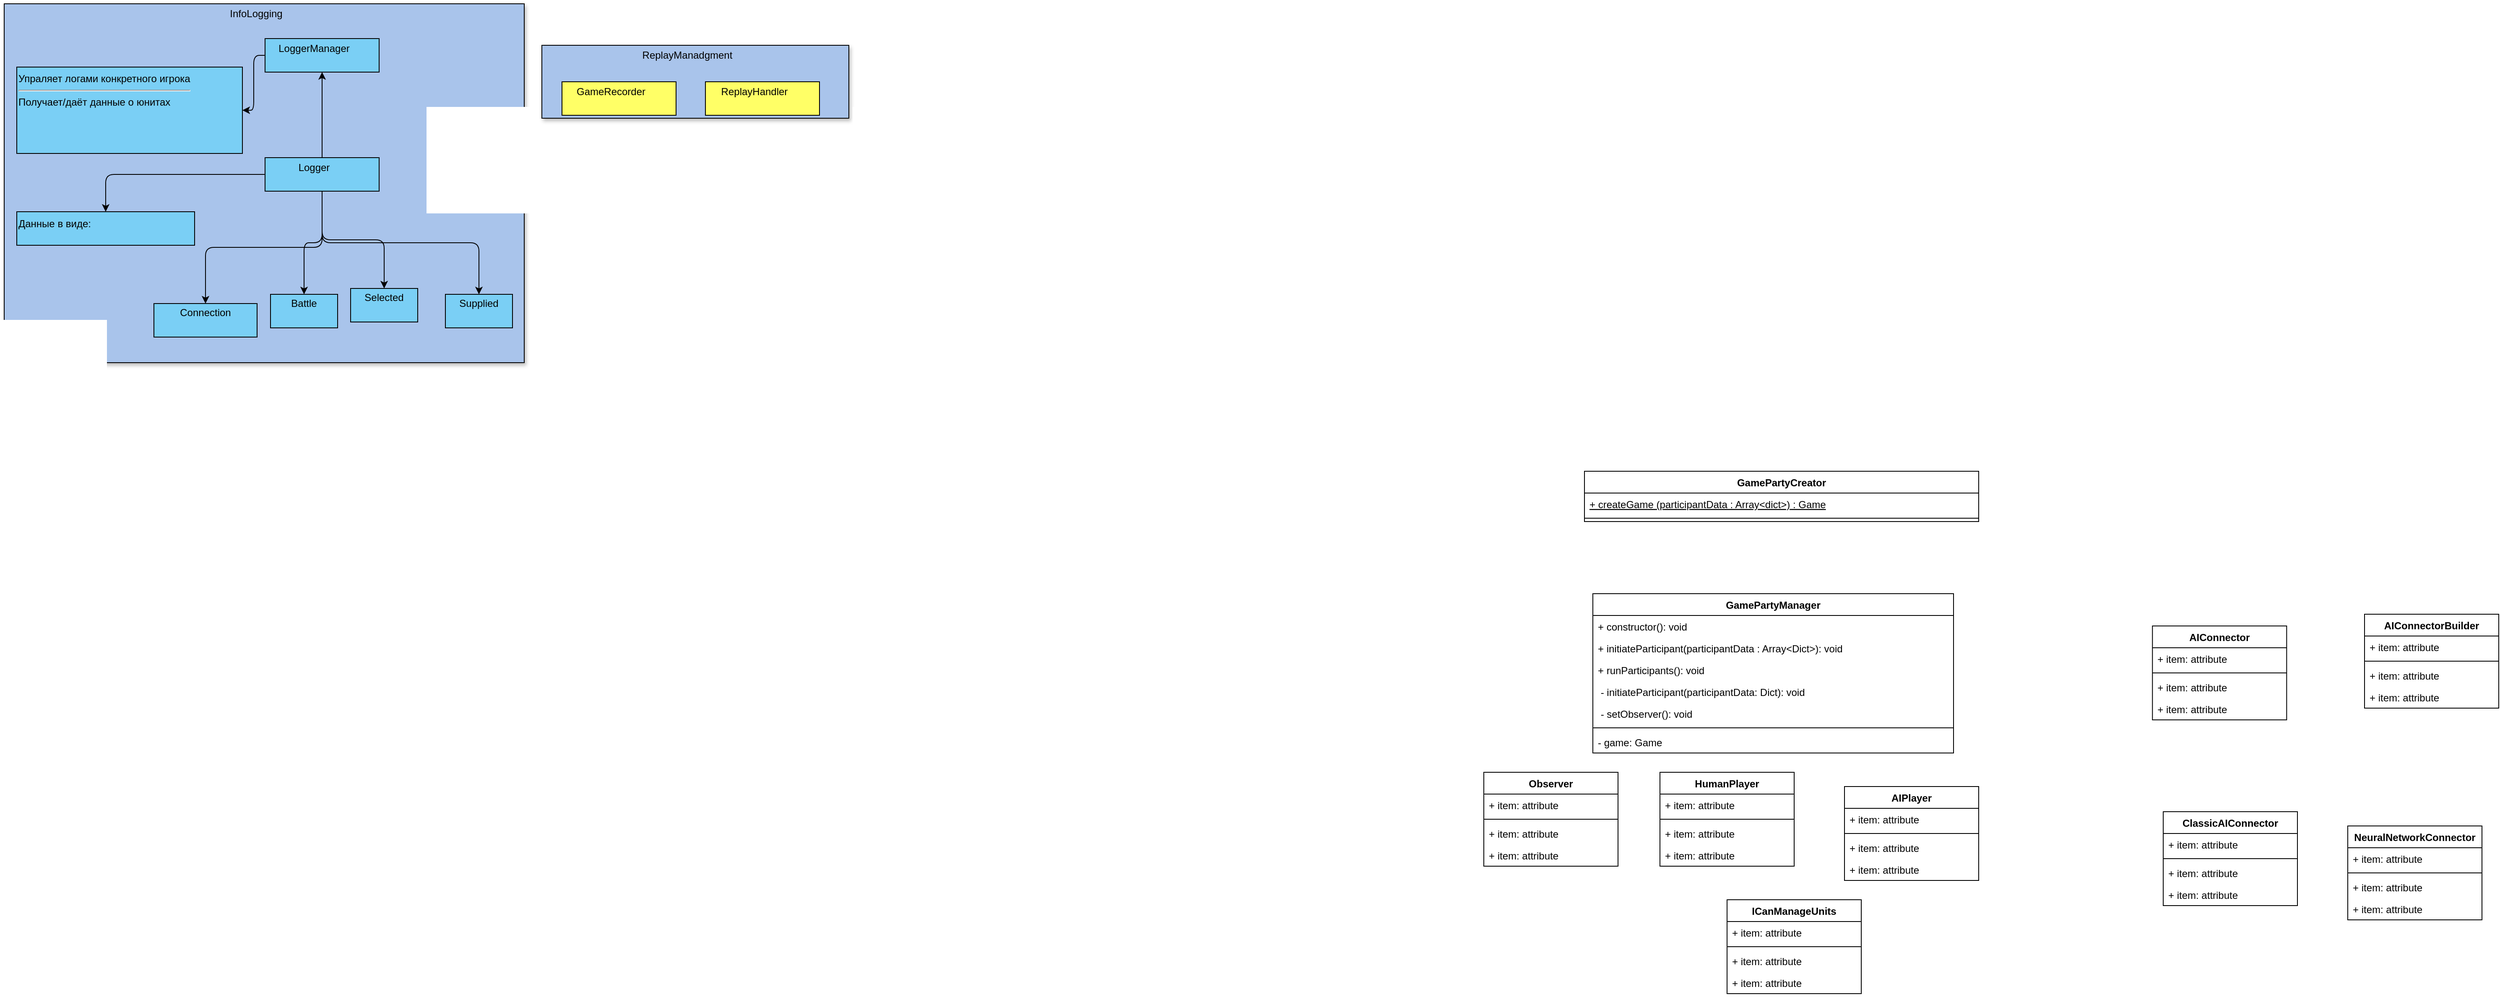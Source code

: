 <mxfile version="11.0.7" type="github"><diagram name="Page-1" id="9f46799a-70d6-7492-0946-bef42562c5a5"><mxGraphModel dx="3001" dy="1296" grid="1" gridSize="10" guides="1" tooltips="1" connect="1" arrows="1" fold="1" page="1" pageScale="1" pageWidth="1100" pageHeight="850" background="#ffffff" math="0" shadow="0"><root><mxCell id="0"/><mxCell id="1" parent="0"/><mxCell id="78961159f06e98e8-123" style="edgeStyle=orthogonalEdgeStyle;html=1;labelBackgroundColor=none;startFill=0;startSize=8;endArrow=open;endFill=0;endSize=16;fontFamily=Verdana;fontSize=12;dashed=1;" parent="1" edge="1"><mxGeometry relative="1" as="geometry"><Array as="points"><mxPoint x="190" y="380"/><mxPoint x="430" y="380"/></Array><mxPoint x="190" y="310" as="sourcePoint"/></mxGeometry></mxCell><mxCell id="78961159f06e98e8-124" style="edgeStyle=orthogonalEdgeStyle;html=1;labelBackgroundColor=none;startFill=0;startSize=8;endArrow=diamondThin;endFill=0;endSize=16;fontFamily=Verdana;fontSize=12;" parent="1" edge="1"><mxGeometry relative="1" as="geometry"><Array as="points"><mxPoint x="140" y="430"/><mxPoint x="390" y="430"/></Array><mxPoint x="140" y="310" as="sourcePoint"/></mxGeometry></mxCell><mxCell id="GxARcT4QltZQLotuAdDU-1" value="GamePartyCreator" style="swimlane;fontStyle=1;align=center;verticalAlign=top;childLayout=stackLayout;horizontal=1;startSize=26;horizontalStack=0;resizeParent=1;resizeParentMax=0;resizeLast=0;collapsible=1;marginBottom=0;" parent="1" vertex="1"><mxGeometry x="140" y="499" width="470" height="60" as="geometry"/></mxCell><mxCell id="IXayS0xVg0_hbD9dgsfg-48" value="+ createGame (participantData : Array&lt;dict&gt;) : Game" style="text;strokeColor=none;fillColor=none;align=left;verticalAlign=top;spacingLeft=4;spacingRight=4;overflow=hidden;rotatable=0;points=[[0,0.5],[1,0.5]];portConstraint=eastwest;fontStyle=4" parent="GxARcT4QltZQLotuAdDU-1" vertex="1"><mxGeometry y="26" width="470" height="26" as="geometry"/></mxCell><mxCell id="GxARcT4QltZQLotuAdDU-3" value="" style="line;strokeWidth=1;fillColor=none;align=left;verticalAlign=middle;spacingTop=-1;spacingLeft=3;spacingRight=3;rotatable=0;labelPosition=right;points=[];portConstraint=eastwest;" parent="GxARcT4QltZQLotuAdDU-1" vertex="1"><mxGeometry y="52" width="470" height="8" as="geometry"/></mxCell><UserObject label="ReplayManadgment" vpId="gYg2QjaAsIQicQBq" modelVpId="QYg2QjaAsIQicQBr" id="IXayS0xVg0_hbD9dgsfg-2"><stereotypes><Stereotype name="component"/></stereotypes><mxCell style="shape=Component;fillColor=#A9C4EB;verticalAlign=top;spacingTop=-2;spacingRight=19;shadow=1;" parent="1" vertex="1"><mxGeometry x="-1103" y="-9" width="366" height="87" as="geometry"/></mxCell></UserObject><UserObject label="ReplayHandler" vpId="QYg2QjaAsIQicQBs" modelVpId="QYg2QjaAsIQicQBt" id="IXayS0xVg0_hbD9dgsfg-3"><stereotypes><Stereotype name="component"/></stereotypes><mxCell style="shape=Component;fillColor=#FFFF66;verticalAlign=top;spacingTop=-2;spacingRight=19" parent="IXayS0xVg0_hbD9dgsfg-2" vertex="1"><mxGeometry x="195" y="43.5" width="136" height="40" as="geometry"/></mxCell></UserObject><UserObject label="GameRecorder" vpId="QYg2QjaAsIQicQBu" modelVpId="QYg2QjaAsIQicQBv" id="IXayS0xVg0_hbD9dgsfg-4"><stereotypes><Stereotype name="component"/></stereotypes><mxCell style="shape=Component;fillColor=#FFFF66;verticalAlign=top;spacingTop=-2;spacingRight=19" parent="IXayS0xVg0_hbD9dgsfg-2" vertex="1"><mxGeometry x="24" y="43.5" width="136" height="40" as="geometry"/></mxCell></UserObject><UserObject label="InfoLogging" vpId="QYg2QjaAsIQicQBw" modelVpId="QYg2QjaAsIQicQBx" id="IXayS0xVg0_hbD9dgsfg-5"><stereotypes><Stereotype name="component"/></stereotypes><mxCell style="shape=Component;fillColor=#A9C4EB;verticalAlign=top;spacingTop=-2;spacingRight=19;shadow=1;" parent="1" vertex="1"><mxGeometry x="-1744" y="-58.5" width="620" height="428" as="geometry"/></mxCell></UserObject><UserObject label="LoggerManager" vpId="QYg2QjaAsIQicQBy" modelVpId="QYg2QjaAsIQicQBz" id="IXayS0xVg0_hbD9dgsfg-6"><stereotypes><Stereotype name="component"/></stereotypes><mxCell style="shape=Component;fillColor=#7ACFF5;verticalAlign=top;spacingTop=-2;spacingRight=19" parent="IXayS0xVg0_hbD9dgsfg-5" vertex="1"><mxGeometry x="311" y="41.5" width="136" height="40" as="geometry"/></mxCell></UserObject><UserObject label="Logger" vpId="QYg2QjaAsIQicQB0" modelVpId="QYg2QjaAsIQicQB1" id="IXayS0xVg0_hbD9dgsfg-7"><stereotypes><Stereotype name="component"/></stereotypes><mxCell style="shape=Component;fillColor=#7ACFF5;verticalAlign=top;spacingTop=-2;spacingRight=19" parent="IXayS0xVg0_hbD9dgsfg-5" vertex="1"><mxGeometry x="311" y="183.5" width="136" height="40" as="geometry"/></mxCell></UserObject><UserObject label="Connection" vpId="QYg2QjaAsIQicQB2" modelVpId="QYg2QjaAsIQicQB3" id="IXayS0xVg0_hbD9dgsfg-8"><mxCell style="shape=InstanceSpecification;fillColor=#7ACFF5;verticalAlign=top;spacingTop=-3" parent="IXayS0xVg0_hbD9dgsfg-5" vertex="1"><mxGeometry x="178.5" y="357.5" width="123" height="40" as="geometry"/></mxCell></UserObject><UserObject label="" vpId="QYg2QjaAsIQicQB4" modelVpId="wYg2QjaAsIQicQB5" id="IXayS0xVg0_hbD9dgsfg-9"><mxCell style="shape=Dependency;exitX=0.5;exitY=1;exitDx=0;exitDy=0;edgeStyle=orthogonalEdgeStyle;" parent="IXayS0xVg0_hbD9dgsfg-5" source="IXayS0xVg0_hbD9dgsfg-7" target="IXayS0xVg0_hbD9dgsfg-8" edge="1"><mxGeometry relative="1" as="geometry"><mxPoint x="-782" y="78" as="edgeLabelOffset"/></mxGeometry></mxCell></UserObject><UserObject label="Selected" vpId="wYg2QjaAsIQicQB6" modelVpId="wYg2QjaAsIQicQB7" id="IXayS0xVg0_hbD9dgsfg-10"><mxCell style="shape=InstanceSpecification;fillColor=#7ACFF5;verticalAlign=top;spacingTop=-3" parent="IXayS0xVg0_hbD9dgsfg-5" vertex="1"><mxGeometry x="413" y="339.5" width="80" height="40" as="geometry"/></mxCell></UserObject><UserObject label="" vpId="wYg2QjaAsIQicQB8" modelVpId="wYg2QjaAsIQicQB9" id="IXayS0xVg0_hbD9dgsfg-11"><mxCell style="shape=Dependency;exitX=0.5;exitY=1;exitDx=0;exitDy=0;edgeStyle=orthogonalEdgeStyle;" parent="IXayS0xVg0_hbD9dgsfg-5" source="IXayS0xVg0_hbD9dgsfg-7" target="IXayS0xVg0_hbD9dgsfg-10" edge="1"><mxGeometry relative="1" as="geometry"><mxPoint x="-672" y="71" as="edgeLabelOffset"/></mxGeometry></mxCell></UserObject><UserObject label="Supplied" vpId="wYg2QjaAsIQicQB." modelVpId="wYg2QjaAsIQicQB_" id="IXayS0xVg0_hbD9dgsfg-12"><mxCell style="shape=InstanceSpecification;fillColor=#7ACFF5;verticalAlign=top;spacingTop=-3" parent="IXayS0xVg0_hbD9dgsfg-5" vertex="1"><mxGeometry x="526" y="346.5" width="80" height="40" as="geometry"/></mxCell></UserObject><UserObject label="" vpId="wYg2QjaAsIQicQCA" modelVpId="wYg2QjaAsIQicQCB" id="IXayS0xVg0_hbD9dgsfg-13"><mxCell style="shape=Dependency;exitX=0.5;exitY=1;exitDx=0;exitDy=0;edgeStyle=orthogonalEdgeStyle;" parent="IXayS0xVg0_hbD9dgsfg-5" source="IXayS0xVg0_hbD9dgsfg-7" target="IXayS0xVg0_hbD9dgsfg-12" edge="1"><mxGeometry relative="1" as="geometry"><mxPoint x="-614" y="73" as="edgeLabelOffset"/></mxGeometry></mxCell></UserObject><UserObject label="Battle" vpId="wYg2QjaAsIQicQCC" modelVpId="wYg2QjaAsIQicQCD" id="IXayS0xVg0_hbD9dgsfg-14"><mxCell style="shape=InstanceSpecification;fillColor=#7ACFF5;verticalAlign=top;spacingTop=-3" parent="IXayS0xVg0_hbD9dgsfg-5" vertex="1"><mxGeometry x="317.5" y="346.5" width="80" height="40" as="geometry"/></mxCell></UserObject><UserObject label="" vpId="wYg2QjaAsIQicQCE" modelVpId="wYg2QjaAsIQicQCF" id="IXayS0xVg0_hbD9dgsfg-15"><mxCell style="shape=Dependency;exitX=0.5;exitY=1;exitDx=0;exitDy=0;edgeStyle=orthogonalEdgeStyle;" parent="IXayS0xVg0_hbD9dgsfg-5" source="IXayS0xVg0_hbD9dgsfg-7" target="IXayS0xVg0_hbD9dgsfg-14" edge="1"><mxGeometry relative="1" as="geometry"><mxPoint x="-722" y="73" as="edgeLabelOffset"/></mxGeometry></mxCell></UserObject><UserObject label="Упраляет логами конкретного игрока&lt;hr&gt;Получает/даёт данные о юнитах" vpId="wYg2QjaAsIQicQCG" modelVpId="wYg2QjaAsIQicQCH" id="IXayS0xVg0_hbD9dgsfg-16"><mxCell style="shape=Note;fillColor=#7ACFF5;html=1;align=left;verticalAlign=top" parent="IXayS0xVg0_hbD9dgsfg-5" vertex="1"><mxGeometry x="15" y="75.5" width="269" height="103" as="geometry"/></mxCell></UserObject><UserObject label="" vpId="wYg2QjaAsIQicQCI" modelVpId="wYg2QjaAsIQicQCJ" id="IXayS0xVg0_hbD9dgsfg-17"><mxCell style="shape=Anchor;exitX=0;exitY=0.5;exitDx=0;exitDy=0;edgeStyle=orthogonalEdgeStyle;" parent="IXayS0xVg0_hbD9dgsfg-5" source="IXayS0xVg0_hbD9dgsfg-6" target="IXayS0xVg0_hbD9dgsfg-16" edge="1"><mxGeometry relative="1" as="geometry"><mxPoint x="-792" y="-117" as="edgeLabelOffset"/></mxGeometry></mxCell></UserObject><UserObject label="Данные в виде: " vpId="wYg2QjaAsIQicQCK" modelVpId="wYg2QjaAsIQicQCL" id="IXayS0xVg0_hbD9dgsfg-18"><mxCell style="shape=Note;fillColor=#7ACFF5;html=1;align=left;verticalAlign=top" parent="IXayS0xVg0_hbD9dgsfg-5" vertex="1"><mxGeometry x="15" y="248" width="212" height="40" as="geometry"/></mxCell></UserObject><UserObject label="" vpId="wYg2QjaAsIQicQCM" modelVpId="wYg2QjaAsIQicQCN" id="IXayS0xVg0_hbD9dgsfg-19"><mxCell style="shape=Anchor;edgeStyle=orthogonalEdgeStyle;" parent="IXayS0xVg0_hbD9dgsfg-5" source="IXayS0xVg0_hbD9dgsfg-7" target="IXayS0xVg0_hbD9dgsfg-18" edge="1"><mxGeometry relative="1" as="geometry"><mxPoint x="-895" y="-7" as="edgeLabelOffset"/></mxGeometry></mxCell></UserObject><UserObject label="" vpId="wYg2QjaAsIQicQCO" modelVpId="wYg2QjaAsIQicQCP" id="IXayS0xVg0_hbD9dgsfg-20"><fromEnd aggregationKind="Composited"/><mxCell style="shape=Association;exitX=0.5;exitY=0;exitDx=0;exitDy=0;entryX=0.5;entryY=1;entryDx=0;entryDy=0;edgeStyle=orthogonalEdgeStyle;" parent="IXayS0xVg0_hbD9dgsfg-5" source="IXayS0xVg0_hbD9dgsfg-7" target="IXayS0xVg0_hbD9dgsfg-6" edge="1"><mxGeometry relative="1" as="geometry"><mxPoint x="-709" y="-79" as="edgeLabelOffset"/></mxGeometry></mxCell></UserObject><mxCell id="IXayS0xVg0_hbD9dgsfg-50" value="GamePartyManager" style="swimlane;fontStyle=1;align=center;verticalAlign=top;childLayout=stackLayout;horizontal=1;startSize=26;horizontalStack=0;resizeParent=1;resizeParentMax=0;resizeLast=0;collapsible=1;marginBottom=0;" parent="1" vertex="1"><mxGeometry x="150" y="645" width="430" height="190" as="geometry"><mxRectangle x="150" y="645" width="150" height="26" as="alternateBounds"/></mxGeometry></mxCell><mxCell id="IXayS0xVg0_hbD9dgsfg-51" value="+ constructor(): void" style="text;strokeColor=none;fillColor=none;align=left;verticalAlign=top;spacingLeft=4;spacingRight=4;overflow=hidden;rotatable=0;points=[[0,0.5],[1,0.5]];portConstraint=eastwest;" parent="IXayS0xVg0_hbD9dgsfg-50" vertex="1"><mxGeometry y="26" width="430" height="26" as="geometry"/></mxCell><mxCell id="IXayS0xVg0_hbD9dgsfg-53" value="+ initiateParticipant(participantData : Array&lt;Dict&gt;): void" style="text;strokeColor=none;fillColor=none;align=left;verticalAlign=top;spacingLeft=4;spacingRight=4;overflow=hidden;rotatable=0;points=[[0,0.5],[1,0.5]];portConstraint=eastwest;" parent="IXayS0xVg0_hbD9dgsfg-50" vertex="1"><mxGeometry y="52" width="430" height="26" as="geometry"/></mxCell><mxCell id="IXayS0xVg0_hbD9dgsfg-54" value="+ runParticipants(): void" style="text;strokeColor=none;fillColor=none;align=left;verticalAlign=top;spacingLeft=4;spacingRight=4;overflow=hidden;rotatable=0;points=[[0,0.5],[1,0.5]];portConstraint=eastwest;" parent="IXayS0xVg0_hbD9dgsfg-50" vertex="1"><mxGeometry y="78" width="430" height="26" as="geometry"/></mxCell><mxCell id="VtsYSjuaxTkc8u_F-_7g-12" value=" - initiateParticipant(participantData: Dict): void" style="text;strokeColor=none;fillColor=none;align=left;verticalAlign=top;spacingLeft=4;spacingRight=4;overflow=hidden;rotatable=0;points=[[0,0.5],[1,0.5]];portConstraint=eastwest;" vertex="1" parent="IXayS0xVg0_hbD9dgsfg-50"><mxGeometry y="104" width="430" height="26" as="geometry"/></mxCell><mxCell id="VtsYSjuaxTkc8u_F-_7g-11" value=" - setObserver(): void" style="text;strokeColor=none;fillColor=none;align=left;verticalAlign=top;spacingLeft=4;spacingRight=4;overflow=hidden;rotatable=0;points=[[0,0.5],[1,0.5]];portConstraint=eastwest;" vertex="1" parent="IXayS0xVg0_hbD9dgsfg-50"><mxGeometry y="130" width="430" height="26" as="geometry"/></mxCell><mxCell id="VtsYSjuaxTkc8u_F-_7g-10" value="" style="line;strokeWidth=1;fillColor=none;align=left;verticalAlign=middle;spacingTop=-1;spacingLeft=3;spacingRight=3;rotatable=0;labelPosition=right;points=[];portConstraint=eastwest;" vertex="1" parent="IXayS0xVg0_hbD9dgsfg-50"><mxGeometry y="156" width="430" height="8" as="geometry"/></mxCell><mxCell id="IXayS0xVg0_hbD9dgsfg-47" value="- game: Game" style="text;strokeColor=none;fillColor=none;align=left;verticalAlign=top;spacingLeft=4;spacingRight=4;overflow=hidden;rotatable=0;points=[[0,0.5],[1,0.5]];portConstraint=eastwest;" parent="IXayS0xVg0_hbD9dgsfg-50" vertex="1"><mxGeometry y="164" width="430" height="26" as="geometry"/></mxCell><mxCell id="IXayS0xVg0_hbD9dgsfg-55" value="Observer" style="swimlane;fontStyle=1;align=center;verticalAlign=top;childLayout=stackLayout;horizontal=1;startSize=26;horizontalStack=0;resizeParent=1;resizeParentMax=0;resizeLast=0;collapsible=1;marginBottom=0;" parent="1" vertex="1"><mxGeometry x="20" y="858" width="160" height="112" as="geometry"/></mxCell><mxCell id="IXayS0xVg0_hbD9dgsfg-56" value="+ item: attribute" style="text;strokeColor=none;fillColor=none;align=left;verticalAlign=top;spacingLeft=4;spacingRight=4;overflow=hidden;rotatable=0;points=[[0,0.5],[1,0.5]];portConstraint=eastwest;" parent="IXayS0xVg0_hbD9dgsfg-55" vertex="1"><mxGeometry y="26" width="160" height="26" as="geometry"/></mxCell><mxCell id="IXayS0xVg0_hbD9dgsfg-57" value="" style="line;strokeWidth=1;fillColor=none;align=left;verticalAlign=middle;spacingTop=-1;spacingLeft=3;spacingRight=3;rotatable=0;labelPosition=right;points=[];portConstraint=eastwest;" parent="IXayS0xVg0_hbD9dgsfg-55" vertex="1"><mxGeometry y="52" width="160" height="8" as="geometry"/></mxCell><mxCell id="IXayS0xVg0_hbD9dgsfg-58" value="+ item: attribute" style="text;strokeColor=none;fillColor=none;align=left;verticalAlign=top;spacingLeft=4;spacingRight=4;overflow=hidden;rotatable=0;points=[[0,0.5],[1,0.5]];portConstraint=eastwest;" parent="IXayS0xVg0_hbD9dgsfg-55" vertex="1"><mxGeometry y="60" width="160" height="26" as="geometry"/></mxCell><mxCell id="IXayS0xVg0_hbD9dgsfg-59" value="+ item: attribute" style="text;strokeColor=none;fillColor=none;align=left;verticalAlign=top;spacingLeft=4;spacingRight=4;overflow=hidden;rotatable=0;points=[[0,0.5],[1,0.5]];portConstraint=eastwest;" parent="IXayS0xVg0_hbD9dgsfg-55" vertex="1"><mxGeometry y="86" width="160" height="26" as="geometry"/></mxCell><mxCell id="IXayS0xVg0_hbD9dgsfg-60" value="HumanPlayer" style="swimlane;fontStyle=1;align=center;verticalAlign=top;childLayout=stackLayout;horizontal=1;startSize=26;horizontalStack=0;resizeParent=1;resizeParentMax=0;resizeLast=0;collapsible=1;marginBottom=0;" parent="1" vertex="1"><mxGeometry x="230" y="858" width="160" height="112" as="geometry"/></mxCell><mxCell id="IXayS0xVg0_hbD9dgsfg-61" value="+ item: attribute" style="text;strokeColor=none;fillColor=none;align=left;verticalAlign=top;spacingLeft=4;spacingRight=4;overflow=hidden;rotatable=0;points=[[0,0.5],[1,0.5]];portConstraint=eastwest;" parent="IXayS0xVg0_hbD9dgsfg-60" vertex="1"><mxGeometry y="26" width="160" height="26" as="geometry"/></mxCell><mxCell id="IXayS0xVg0_hbD9dgsfg-62" value="" style="line;strokeWidth=1;fillColor=none;align=left;verticalAlign=middle;spacingTop=-1;spacingLeft=3;spacingRight=3;rotatable=0;labelPosition=right;points=[];portConstraint=eastwest;" parent="IXayS0xVg0_hbD9dgsfg-60" vertex="1"><mxGeometry y="52" width="160" height="8" as="geometry"/></mxCell><mxCell id="IXayS0xVg0_hbD9dgsfg-63" value="+ item: attribute" style="text;strokeColor=none;fillColor=none;align=left;verticalAlign=top;spacingLeft=4;spacingRight=4;overflow=hidden;rotatable=0;points=[[0,0.5],[1,0.5]];portConstraint=eastwest;" parent="IXayS0xVg0_hbD9dgsfg-60" vertex="1"><mxGeometry y="60" width="160" height="26" as="geometry"/></mxCell><mxCell id="IXayS0xVg0_hbD9dgsfg-64" value="+ item: attribute" style="text;strokeColor=none;fillColor=none;align=left;verticalAlign=top;spacingLeft=4;spacingRight=4;overflow=hidden;rotatable=0;points=[[0,0.5],[1,0.5]];portConstraint=eastwest;" parent="IXayS0xVg0_hbD9dgsfg-60" vertex="1"><mxGeometry y="86" width="160" height="26" as="geometry"/></mxCell><mxCell id="IXayS0xVg0_hbD9dgsfg-65" value="AIPlayer" style="swimlane;fontStyle=1;align=center;verticalAlign=top;childLayout=stackLayout;horizontal=1;startSize=26;horizontalStack=0;resizeParent=1;resizeParentMax=0;resizeLast=0;collapsible=1;marginBottom=0;" parent="1" vertex="1"><mxGeometry x="450" y="875" width="160" height="112" as="geometry"/></mxCell><mxCell id="IXayS0xVg0_hbD9dgsfg-66" value="+ item: attribute" style="text;strokeColor=none;fillColor=none;align=left;verticalAlign=top;spacingLeft=4;spacingRight=4;overflow=hidden;rotatable=0;points=[[0,0.5],[1,0.5]];portConstraint=eastwest;" parent="IXayS0xVg0_hbD9dgsfg-65" vertex="1"><mxGeometry y="26" width="160" height="26" as="geometry"/></mxCell><mxCell id="IXayS0xVg0_hbD9dgsfg-67" value="" style="line;strokeWidth=1;fillColor=none;align=left;verticalAlign=middle;spacingTop=-1;spacingLeft=3;spacingRight=3;rotatable=0;labelPosition=right;points=[];portConstraint=eastwest;" parent="IXayS0xVg0_hbD9dgsfg-65" vertex="1"><mxGeometry y="52" width="160" height="8" as="geometry"/></mxCell><mxCell id="IXayS0xVg0_hbD9dgsfg-68" value="+ item: attribute" style="text;strokeColor=none;fillColor=none;align=left;verticalAlign=top;spacingLeft=4;spacingRight=4;overflow=hidden;rotatable=0;points=[[0,0.5],[1,0.5]];portConstraint=eastwest;" parent="IXayS0xVg0_hbD9dgsfg-65" vertex="1"><mxGeometry y="60" width="160" height="26" as="geometry"/></mxCell><mxCell id="IXayS0xVg0_hbD9dgsfg-69" value="+ item: attribute" style="text;strokeColor=none;fillColor=none;align=left;verticalAlign=top;spacingLeft=4;spacingRight=4;overflow=hidden;rotatable=0;points=[[0,0.5],[1,0.5]];portConstraint=eastwest;" parent="IXayS0xVg0_hbD9dgsfg-65" vertex="1"><mxGeometry y="86" width="160" height="26" as="geometry"/></mxCell><mxCell id="IXayS0xVg0_hbD9dgsfg-70" value="ICanManageUnits" style="swimlane;fontStyle=1;align=center;verticalAlign=top;childLayout=stackLayout;horizontal=1;startSize=26;horizontalStack=0;resizeParent=1;resizeParentMax=0;resizeLast=0;collapsible=1;marginBottom=0;" parent="1" vertex="1"><mxGeometry x="310" y="1010" width="160" height="112" as="geometry"/></mxCell><mxCell id="IXayS0xVg0_hbD9dgsfg-71" value="+ item: attribute" style="text;strokeColor=none;fillColor=none;align=left;verticalAlign=top;spacingLeft=4;spacingRight=4;overflow=hidden;rotatable=0;points=[[0,0.5],[1,0.5]];portConstraint=eastwest;" parent="IXayS0xVg0_hbD9dgsfg-70" vertex="1"><mxGeometry y="26" width="160" height="26" as="geometry"/></mxCell><mxCell id="IXayS0xVg0_hbD9dgsfg-72" value="" style="line;strokeWidth=1;fillColor=none;align=left;verticalAlign=middle;spacingTop=-1;spacingLeft=3;spacingRight=3;rotatable=0;labelPosition=right;points=[];portConstraint=eastwest;" parent="IXayS0xVg0_hbD9dgsfg-70" vertex="1"><mxGeometry y="52" width="160" height="8" as="geometry"/></mxCell><mxCell id="IXayS0xVg0_hbD9dgsfg-73" value="+ item: attribute" style="text;strokeColor=none;fillColor=none;align=left;verticalAlign=top;spacingLeft=4;spacingRight=4;overflow=hidden;rotatable=0;points=[[0,0.5],[1,0.5]];portConstraint=eastwest;" parent="IXayS0xVg0_hbD9dgsfg-70" vertex="1"><mxGeometry y="60" width="160" height="26" as="geometry"/></mxCell><mxCell id="IXayS0xVg0_hbD9dgsfg-74" value="+ item: attribute" style="text;strokeColor=none;fillColor=none;align=left;verticalAlign=top;spacingLeft=4;spacingRight=4;overflow=hidden;rotatable=0;points=[[0,0.5],[1,0.5]];portConstraint=eastwest;" parent="IXayS0xVg0_hbD9dgsfg-70" vertex="1"><mxGeometry y="86" width="160" height="26" as="geometry"/></mxCell><mxCell id="IXayS0xVg0_hbD9dgsfg-75" value="AIConnector" style="swimlane;fontStyle=1;align=center;verticalAlign=top;childLayout=stackLayout;horizontal=1;startSize=26;horizontalStack=0;resizeParent=1;resizeParentMax=0;resizeLast=0;collapsible=1;marginBottom=0;" parent="1" vertex="1"><mxGeometry x="817.143" y="683.5" width="160" height="112" as="geometry"/></mxCell><mxCell id="IXayS0xVg0_hbD9dgsfg-76" value="+ item: attribute" style="text;strokeColor=none;fillColor=none;align=left;verticalAlign=top;spacingLeft=4;spacingRight=4;overflow=hidden;rotatable=0;points=[[0,0.5],[1,0.5]];portConstraint=eastwest;" parent="IXayS0xVg0_hbD9dgsfg-75" vertex="1"><mxGeometry y="26" width="160" height="26" as="geometry"/></mxCell><mxCell id="IXayS0xVg0_hbD9dgsfg-77" value="" style="line;strokeWidth=1;fillColor=none;align=left;verticalAlign=middle;spacingTop=-1;spacingLeft=3;spacingRight=3;rotatable=0;labelPosition=right;points=[];portConstraint=eastwest;" parent="IXayS0xVg0_hbD9dgsfg-75" vertex="1"><mxGeometry y="52" width="160" height="8" as="geometry"/></mxCell><mxCell id="IXayS0xVg0_hbD9dgsfg-78" value="+ item: attribute" style="text;strokeColor=none;fillColor=none;align=left;verticalAlign=top;spacingLeft=4;spacingRight=4;overflow=hidden;rotatable=0;points=[[0,0.5],[1,0.5]];portConstraint=eastwest;" parent="IXayS0xVg0_hbD9dgsfg-75" vertex="1"><mxGeometry y="60" width="160" height="26" as="geometry"/></mxCell><mxCell id="IXayS0xVg0_hbD9dgsfg-79" value="+ item: attribute" style="text;strokeColor=none;fillColor=none;align=left;verticalAlign=top;spacingLeft=4;spacingRight=4;overflow=hidden;rotatable=0;points=[[0,0.5],[1,0.5]];portConstraint=eastwest;" parent="IXayS0xVg0_hbD9dgsfg-75" vertex="1"><mxGeometry y="86" width="160" height="26" as="geometry"/></mxCell><mxCell id="IXayS0xVg0_hbD9dgsfg-80" value="AIConnectorBuilder" style="swimlane;fontStyle=1;align=center;verticalAlign=top;childLayout=stackLayout;horizontal=1;startSize=26;horizontalStack=0;resizeParent=1;resizeParentMax=0;resizeLast=0;collapsible=1;marginBottom=0;" parent="1" vertex="1"><mxGeometry x="1070" y="669.5" width="160" height="112" as="geometry"/></mxCell><mxCell id="IXayS0xVg0_hbD9dgsfg-81" value="+ item: attribute" style="text;strokeColor=none;fillColor=none;align=left;verticalAlign=top;spacingLeft=4;spacingRight=4;overflow=hidden;rotatable=0;points=[[0,0.5],[1,0.5]];portConstraint=eastwest;" parent="IXayS0xVg0_hbD9dgsfg-80" vertex="1"><mxGeometry y="26" width="160" height="26" as="geometry"/></mxCell><mxCell id="IXayS0xVg0_hbD9dgsfg-82" value="" style="line;strokeWidth=1;fillColor=none;align=left;verticalAlign=middle;spacingTop=-1;spacingLeft=3;spacingRight=3;rotatable=0;labelPosition=right;points=[];portConstraint=eastwest;" parent="IXayS0xVg0_hbD9dgsfg-80" vertex="1"><mxGeometry y="52" width="160" height="8" as="geometry"/></mxCell><mxCell id="IXayS0xVg0_hbD9dgsfg-83" value="+ item: attribute" style="text;strokeColor=none;fillColor=none;align=left;verticalAlign=top;spacingLeft=4;spacingRight=4;overflow=hidden;rotatable=0;points=[[0,0.5],[1,0.5]];portConstraint=eastwest;" parent="IXayS0xVg0_hbD9dgsfg-80" vertex="1"><mxGeometry y="60" width="160" height="26" as="geometry"/></mxCell><mxCell id="IXayS0xVg0_hbD9dgsfg-84" value="+ item: attribute" style="text;strokeColor=none;fillColor=none;align=left;verticalAlign=top;spacingLeft=4;spacingRight=4;overflow=hidden;rotatable=0;points=[[0,0.5],[1,0.5]];portConstraint=eastwest;" parent="IXayS0xVg0_hbD9dgsfg-80" vertex="1"><mxGeometry y="86" width="160" height="26" as="geometry"/></mxCell><mxCell id="IXayS0xVg0_hbD9dgsfg-85" value="ClassicAIConnector" style="swimlane;fontStyle=1;align=center;verticalAlign=top;childLayout=stackLayout;horizontal=1;startSize=26;horizontalStack=0;resizeParent=1;resizeParentMax=0;resizeLast=0;collapsible=1;marginBottom=0;" parent="1" vertex="1"><mxGeometry x="830" y="905" width="160" height="112" as="geometry"/></mxCell><mxCell id="IXayS0xVg0_hbD9dgsfg-86" value="+ item: attribute" style="text;strokeColor=none;fillColor=none;align=left;verticalAlign=top;spacingLeft=4;spacingRight=4;overflow=hidden;rotatable=0;points=[[0,0.5],[1,0.5]];portConstraint=eastwest;" parent="IXayS0xVg0_hbD9dgsfg-85" vertex="1"><mxGeometry y="26" width="160" height="26" as="geometry"/></mxCell><mxCell id="IXayS0xVg0_hbD9dgsfg-87" value="" style="line;strokeWidth=1;fillColor=none;align=left;verticalAlign=middle;spacingTop=-1;spacingLeft=3;spacingRight=3;rotatable=0;labelPosition=right;points=[];portConstraint=eastwest;" parent="IXayS0xVg0_hbD9dgsfg-85" vertex="1"><mxGeometry y="52" width="160" height="8" as="geometry"/></mxCell><mxCell id="IXayS0xVg0_hbD9dgsfg-88" value="+ item: attribute" style="text;strokeColor=none;fillColor=none;align=left;verticalAlign=top;spacingLeft=4;spacingRight=4;overflow=hidden;rotatable=0;points=[[0,0.5],[1,0.5]];portConstraint=eastwest;" parent="IXayS0xVg0_hbD9dgsfg-85" vertex="1"><mxGeometry y="60" width="160" height="26" as="geometry"/></mxCell><mxCell id="IXayS0xVg0_hbD9dgsfg-89" value="+ item: attribute" style="text;strokeColor=none;fillColor=none;align=left;verticalAlign=top;spacingLeft=4;spacingRight=4;overflow=hidden;rotatable=0;points=[[0,0.5],[1,0.5]];portConstraint=eastwest;" parent="IXayS0xVg0_hbD9dgsfg-85" vertex="1"><mxGeometry y="86" width="160" height="26" as="geometry"/></mxCell><mxCell id="IXayS0xVg0_hbD9dgsfg-90" value="NeuralNetworkConnector" style="swimlane;fontStyle=1;align=center;verticalAlign=top;childLayout=stackLayout;horizontal=1;startSize=26;horizontalStack=0;resizeParent=1;resizeParentMax=0;resizeLast=0;collapsible=1;marginBottom=0;" parent="1" vertex="1"><mxGeometry x="1050" y="922" width="160" height="112" as="geometry"/></mxCell><mxCell id="IXayS0xVg0_hbD9dgsfg-91" value="+ item: attribute" style="text;strokeColor=none;fillColor=none;align=left;verticalAlign=top;spacingLeft=4;spacingRight=4;overflow=hidden;rotatable=0;points=[[0,0.5],[1,0.5]];portConstraint=eastwest;" parent="IXayS0xVg0_hbD9dgsfg-90" vertex="1"><mxGeometry y="26" width="160" height="26" as="geometry"/></mxCell><mxCell id="IXayS0xVg0_hbD9dgsfg-92" value="" style="line;strokeWidth=1;fillColor=none;align=left;verticalAlign=middle;spacingTop=-1;spacingLeft=3;spacingRight=3;rotatable=0;labelPosition=right;points=[];portConstraint=eastwest;" parent="IXayS0xVg0_hbD9dgsfg-90" vertex="1"><mxGeometry y="52" width="160" height="8" as="geometry"/></mxCell><mxCell id="IXayS0xVg0_hbD9dgsfg-93" value="+ item: attribute" style="text;strokeColor=none;fillColor=none;align=left;verticalAlign=top;spacingLeft=4;spacingRight=4;overflow=hidden;rotatable=0;points=[[0,0.5],[1,0.5]];portConstraint=eastwest;" parent="IXayS0xVg0_hbD9dgsfg-90" vertex="1"><mxGeometry y="60" width="160" height="26" as="geometry"/></mxCell><mxCell id="IXayS0xVg0_hbD9dgsfg-94" value="+ item: attribute" style="text;strokeColor=none;fillColor=none;align=left;verticalAlign=top;spacingLeft=4;spacingRight=4;overflow=hidden;rotatable=0;points=[[0,0.5],[1,0.5]];portConstraint=eastwest;" parent="IXayS0xVg0_hbD9dgsfg-90" vertex="1"><mxGeometry y="86" width="160" height="26" as="geometry"/></mxCell></root></mxGraphModel></diagram></mxfile>